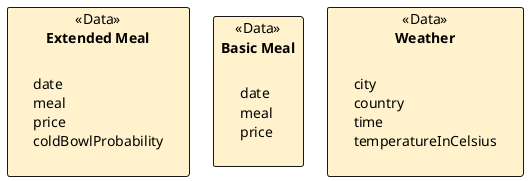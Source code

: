 @startuml domain model
skinparam rectangle {
    FontStyle normal
}

rectangle "**Extended Meal**" <<Data>> as a #fff2cc{
    label "date \nmeal \nprice \ncoldBowlProbability"
}

rectangle "**Basic Meal**" <<Data>> as b #fff2cc{
    label "date \nmeal \nprice"
}

rectangle "**Weather**" <<Data>> as c #fff2cc{
    label "city \ncountry \ntime \ntemperatureInCelsius"
}

@enduml